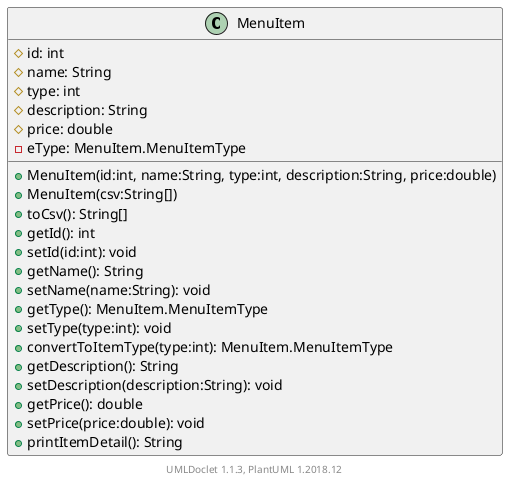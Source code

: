 @startuml

    class MenuItem [[../sg/edu/ntu/scse/cz2002/objects/menuitem/MenuItem.html]] {
        #id: int
        #name: String
        #type: int
        #description: String
        #price: double
        -eType: MenuItem.MenuItemType
        +MenuItem(id:int, name:String, type:int, description:String, price:double)
        +MenuItem(csv:String[])
        +toCsv(): String[]
        +getId(): int
        +setId(id:int): void
        +getName(): String
        +setName(name:String): void
        +getType(): MenuItem.MenuItemType
        +setType(type:int): void
        +convertToItemType(type:int): MenuItem.MenuItemType
        +getDescription(): String
        +setDescription(description:String): void
        +getPrice(): double
        +setPrice(price:double): void
        +printItemDetail(): String
    }


    center footer UMLDoclet 1.1.3, PlantUML 1.2018.12
@enduml
